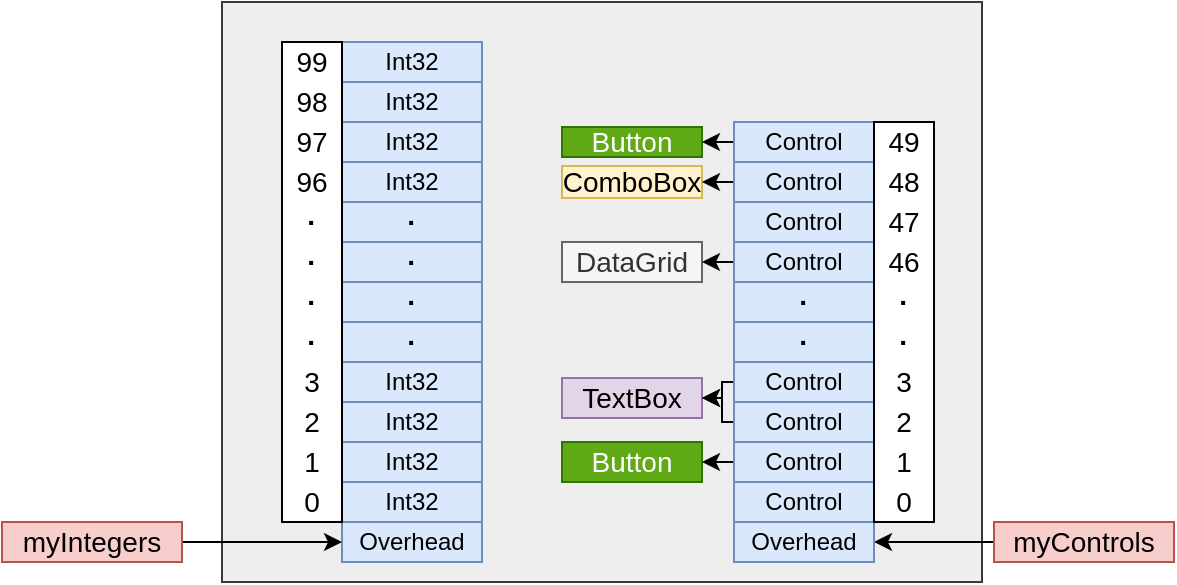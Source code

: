 <mxfile version="13.9.9" type="device"><diagram id="lB4puhARPKfdibFR4kds" name="第 1 页"><mxGraphModel dx="1301" dy="1144" grid="1" gridSize="10" guides="1" tooltips="1" connect="1" arrows="1" fold="1" page="1" pageScale="1" pageWidth="827" pageHeight="1169" math="0" shadow="0"><root><mxCell id="0"/><mxCell id="1" parent="0"/><mxCell id="riMAoDkLu3zK2RT5SRUx-1" value="" style="rounded=0;whiteSpace=wrap;html=1;fillColor=#eeeeee;strokeColor=#36393d;" vertex="1" parent="1"><mxGeometry x="190" y="200" width="380" height="290" as="geometry"/></mxCell><mxCell id="riMAoDkLu3zK2RT5SRUx-2" value="" style="rounded=0;whiteSpace=wrap;html=1;fillColor=#dae8fc;strokeColor=#6c8ebf;" vertex="1" parent="1"><mxGeometry x="250" y="220" width="70" height="260" as="geometry"/></mxCell><mxCell id="riMAoDkLu3zK2RT5SRUx-3" value="Int32" style="rounded=0;whiteSpace=wrap;html=1;fillColor=#dae8fc;strokeColor=#6c8ebf;" vertex="1" parent="1"><mxGeometry x="250" y="220" width="70" height="20" as="geometry"/></mxCell><mxCell id="riMAoDkLu3zK2RT5SRUx-5" value="Int32" style="rounded=0;whiteSpace=wrap;html=1;fillColor=#dae8fc;strokeColor=#6c8ebf;" vertex="1" parent="1"><mxGeometry x="250" y="240" width="70" height="20" as="geometry"/></mxCell><mxCell id="riMAoDkLu3zK2RT5SRUx-6" value="Int32" style="rounded=0;whiteSpace=wrap;html=1;fillColor=#dae8fc;strokeColor=#6c8ebf;" vertex="1" parent="1"><mxGeometry x="250" y="260" width="70" height="20" as="geometry"/></mxCell><mxCell id="riMAoDkLu3zK2RT5SRUx-7" value="Int32" style="rounded=0;whiteSpace=wrap;html=1;fillColor=#dae8fc;strokeColor=#6c8ebf;" vertex="1" parent="1"><mxGeometry x="250" y="280" width="70" height="20" as="geometry"/></mxCell><mxCell id="riMAoDkLu3zK2RT5SRUx-9" value="·" style="rounded=0;whiteSpace=wrap;html=1;fontStyle=1;fontSize=14;fillColor=#dae8fc;strokeColor=#6c8ebf;" vertex="1" parent="1"><mxGeometry x="250" y="300" width="70" height="20" as="geometry"/></mxCell><mxCell id="riMAoDkLu3zK2RT5SRUx-10" value="·" style="rounded=0;whiteSpace=wrap;html=1;fontStyle=1;fontSize=14;fillColor=#dae8fc;strokeColor=#6c8ebf;" vertex="1" parent="1"><mxGeometry x="250" y="320" width="70" height="20" as="geometry"/></mxCell><mxCell id="riMAoDkLu3zK2RT5SRUx-11" value="·" style="rounded=0;whiteSpace=wrap;html=1;fontStyle=1;fontSize=14;fillColor=#dae8fc;strokeColor=#6c8ebf;" vertex="1" parent="1"><mxGeometry x="250" y="340" width="70" height="20" as="geometry"/></mxCell><mxCell id="riMAoDkLu3zK2RT5SRUx-13" value="·" style="rounded=0;whiteSpace=wrap;html=1;fontStyle=1;fontSize=14;fillColor=#dae8fc;strokeColor=#6c8ebf;" vertex="1" parent="1"><mxGeometry x="250" y="360" width="70" height="20" as="geometry"/></mxCell><mxCell id="riMAoDkLu3zK2RT5SRUx-14" value="Int32" style="rounded=0;whiteSpace=wrap;html=1;fillColor=#dae8fc;strokeColor=#6c8ebf;" vertex="1" parent="1"><mxGeometry x="250" y="380" width="70" height="20" as="geometry"/></mxCell><mxCell id="riMAoDkLu3zK2RT5SRUx-15" value="Int32" style="rounded=0;whiteSpace=wrap;html=1;fillColor=#dae8fc;strokeColor=#6c8ebf;" vertex="1" parent="1"><mxGeometry x="250" y="400" width="70" height="20" as="geometry"/></mxCell><mxCell id="riMAoDkLu3zK2RT5SRUx-16" value="Int32" style="rounded=0;whiteSpace=wrap;html=1;fillColor=#dae8fc;strokeColor=#6c8ebf;" vertex="1" parent="1"><mxGeometry x="250" y="420" width="70" height="20" as="geometry"/></mxCell><mxCell id="riMAoDkLu3zK2RT5SRUx-17" value="Int32" style="rounded=0;whiteSpace=wrap;html=1;fillColor=#dae8fc;strokeColor=#6c8ebf;" vertex="1" parent="1"><mxGeometry x="250" y="440" width="70" height="20" as="geometry"/></mxCell><mxCell id="riMAoDkLu3zK2RT5SRUx-18" value="Overhead" style="rounded=0;whiteSpace=wrap;html=1;fillColor=#dae8fc;strokeColor=#6c8ebf;" vertex="1" parent="1"><mxGeometry x="250" y="460" width="70" height="20" as="geometry"/></mxCell><mxCell id="riMAoDkLu3zK2RT5SRUx-19" value="" style="rounded=0;whiteSpace=wrap;html=1;fontSize=14;" vertex="1" parent="1"><mxGeometry x="220" y="220" width="30" height="240" as="geometry"/></mxCell><mxCell id="riMAoDkLu3zK2RT5SRUx-20" value="99" style="text;html=1;strokeColor=none;fillColor=none;align=center;verticalAlign=middle;whiteSpace=wrap;rounded=0;fontSize=14;" vertex="1" parent="1"><mxGeometry x="220" y="220" width="30" height="20" as="geometry"/></mxCell><mxCell id="riMAoDkLu3zK2RT5SRUx-21" value="98" style="text;html=1;strokeColor=none;fillColor=none;align=center;verticalAlign=middle;whiteSpace=wrap;rounded=0;fontSize=14;" vertex="1" parent="1"><mxGeometry x="220" y="240" width="30" height="20" as="geometry"/></mxCell><mxCell id="riMAoDkLu3zK2RT5SRUx-22" value="97" style="text;html=1;strokeColor=none;fillColor=none;align=center;verticalAlign=middle;whiteSpace=wrap;rounded=0;fontSize=14;" vertex="1" parent="1"><mxGeometry x="220" y="260" width="30" height="20" as="geometry"/></mxCell><mxCell id="riMAoDkLu3zK2RT5SRUx-23" value="96" style="text;html=1;strokeColor=none;fillColor=none;align=center;verticalAlign=middle;whiteSpace=wrap;rounded=0;fontSize=14;" vertex="1" parent="1"><mxGeometry x="220" y="280" width="30" height="20" as="geometry"/></mxCell><mxCell id="riMAoDkLu3zK2RT5SRUx-24" value="&lt;span style=&quot;font-weight: 700&quot;&gt;·&lt;/span&gt;" style="text;html=1;strokeColor=none;fillColor=none;align=center;verticalAlign=middle;whiteSpace=wrap;rounded=0;fontSize=14;" vertex="1" parent="1"><mxGeometry x="220" y="300" width="30" height="20" as="geometry"/></mxCell><mxCell id="riMAoDkLu3zK2RT5SRUx-25" value="&lt;span style=&quot;font-weight: 700&quot;&gt;·&lt;/span&gt;" style="text;html=1;strokeColor=none;fillColor=none;align=center;verticalAlign=middle;whiteSpace=wrap;rounded=0;fontSize=14;" vertex="1" parent="1"><mxGeometry x="220" y="320" width="30" height="20" as="geometry"/></mxCell><mxCell id="riMAoDkLu3zK2RT5SRUx-26" value="&lt;span style=&quot;font-weight: 700&quot;&gt;·&lt;/span&gt;" style="text;html=1;strokeColor=none;fillColor=none;align=center;verticalAlign=middle;whiteSpace=wrap;rounded=0;fontSize=14;" vertex="1" parent="1"><mxGeometry x="220" y="340" width="30" height="20" as="geometry"/></mxCell><mxCell id="riMAoDkLu3zK2RT5SRUx-27" value="&lt;span style=&quot;font-weight: 700&quot;&gt;·&lt;/span&gt;" style="text;html=1;strokeColor=none;fillColor=none;align=center;verticalAlign=middle;whiteSpace=wrap;rounded=0;fontSize=14;" vertex="1" parent="1"><mxGeometry x="220" y="360" width="30" height="20" as="geometry"/></mxCell><mxCell id="riMAoDkLu3zK2RT5SRUx-28" value="3" style="text;html=1;strokeColor=none;fillColor=none;align=center;verticalAlign=middle;whiteSpace=wrap;rounded=0;fontSize=14;" vertex="1" parent="1"><mxGeometry x="220" y="380" width="30" height="20" as="geometry"/></mxCell><mxCell id="riMAoDkLu3zK2RT5SRUx-29" value="2" style="text;html=1;strokeColor=none;fillColor=none;align=center;verticalAlign=middle;whiteSpace=wrap;rounded=0;fontSize=14;" vertex="1" parent="1"><mxGeometry x="220" y="400" width="30" height="20" as="geometry"/></mxCell><mxCell id="riMAoDkLu3zK2RT5SRUx-30" value="1" style="text;html=1;strokeColor=none;fillColor=none;align=center;verticalAlign=middle;whiteSpace=wrap;rounded=0;fontSize=14;" vertex="1" parent="1"><mxGeometry x="220" y="420" width="30" height="20" as="geometry"/></mxCell><mxCell id="riMAoDkLu3zK2RT5SRUx-31" value="0" style="text;html=1;strokeColor=none;fillColor=none;align=center;verticalAlign=middle;whiteSpace=wrap;rounded=0;fontSize=14;" vertex="1" parent="1"><mxGeometry x="220" y="440" width="30" height="20" as="geometry"/></mxCell><mxCell id="riMAoDkLu3zK2RT5SRUx-66" style="edgeStyle=orthogonalEdgeStyle;rounded=0;orthogonalLoop=1;jettySize=auto;html=1;entryX=0;entryY=0.5;entryDx=0;entryDy=0;fontSize=14;" edge="1" parent="1" source="riMAoDkLu3zK2RT5SRUx-65" target="riMAoDkLu3zK2RT5SRUx-18"><mxGeometry relative="1" as="geometry"/></mxCell><mxCell id="riMAoDkLu3zK2RT5SRUx-65" value="myIntegers" style="rounded=0;whiteSpace=wrap;html=1;fontSize=14;fillColor=#f8cecc;strokeColor=#b85450;" vertex="1" parent="1"><mxGeometry x="80" y="460" width="90" height="20" as="geometry"/></mxCell><mxCell id="riMAoDkLu3zK2RT5SRUx-68" style="edgeStyle=orthogonalEdgeStyle;rounded=0;orthogonalLoop=1;jettySize=auto;html=1;entryX=1;entryY=0.5;entryDx=0;entryDy=0;fontSize=14;" edge="1" parent="1" source="riMAoDkLu3zK2RT5SRUx-67" target="riMAoDkLu3zK2RT5SRUx-46"><mxGeometry relative="1" as="geometry"/></mxCell><mxCell id="riMAoDkLu3zK2RT5SRUx-67" value="myControls" style="rounded=0;whiteSpace=wrap;html=1;fontSize=14;fillColor=#f8cecc;strokeColor=#b85450;" vertex="1" parent="1"><mxGeometry x="576" y="460" width="90" height="20" as="geometry"/></mxCell><mxCell id="riMAoDkLu3zK2RT5SRUx-69" value="Button" style="rounded=0;whiteSpace=wrap;html=1;fontSize=14;fillColor=#60a917;strokeColor=#2D7600;fontColor=#ffffff;" vertex="1" parent="1"><mxGeometry x="360" y="420" width="70" height="20" as="geometry"/></mxCell><mxCell id="riMAoDkLu3zK2RT5SRUx-70" value="TextBox" style="rounded=0;whiteSpace=wrap;html=1;fontSize=14;fillColor=#e1d5e7;strokeColor=#9673a6;" vertex="1" parent="1"><mxGeometry x="360" y="388" width="70" height="20" as="geometry"/></mxCell><mxCell id="riMAoDkLu3zK2RT5SRUx-71" value="ComboBox" style="rounded=0;whiteSpace=wrap;html=1;fontSize=14;fillColor=#fff2cc;strokeColor=#d6b656;" vertex="1" parent="1"><mxGeometry x="360" y="282" width="70" height="16" as="geometry"/></mxCell><mxCell id="riMAoDkLu3zK2RT5SRUx-73" value="Button" style="rounded=0;whiteSpace=wrap;html=1;fontSize=14;fillColor=#60a917;strokeColor=#2D7600;fontColor=#ffffff;" vertex="1" parent="1"><mxGeometry x="360" y="262.5" width="70" height="15" as="geometry"/></mxCell><mxCell id="riMAoDkLu3zK2RT5SRUx-74" value="DataGrid" style="rounded=0;whiteSpace=wrap;html=1;fontSize=14;fillColor=#f5f5f5;strokeColor=#666666;fontColor=#333333;" vertex="1" parent="1"><mxGeometry x="360" y="320" width="70" height="20" as="geometry"/></mxCell><mxCell id="riMAoDkLu3zK2RT5SRUx-33" value="" style="rounded=0;whiteSpace=wrap;html=1;fillColor=#dae8fc;strokeColor=#6c8ebf;" vertex="1" parent="1"><mxGeometry x="446" y="260" width="70" height="220" as="geometry"/></mxCell><mxCell id="riMAoDkLu3zK2RT5SRUx-75" style="edgeStyle=orthogonalEdgeStyle;rounded=0;orthogonalLoop=1;jettySize=auto;html=1;entryX=1;entryY=0.5;entryDx=0;entryDy=0;fontSize=14;" edge="1" parent="1" source="riMAoDkLu3zK2RT5SRUx-34" target="riMAoDkLu3zK2RT5SRUx-73"><mxGeometry relative="1" as="geometry"><Array as="points"><mxPoint x="450" y="270"/><mxPoint x="450" y="270"/></Array></mxGeometry></mxCell><mxCell id="riMAoDkLu3zK2RT5SRUx-34" value="Control" style="rounded=0;whiteSpace=wrap;html=1;fillColor=#dae8fc;strokeColor=#6c8ebf;" vertex="1" parent="1"><mxGeometry x="446" y="260" width="70" height="20" as="geometry"/></mxCell><mxCell id="riMAoDkLu3zK2RT5SRUx-76" style="edgeStyle=orthogonalEdgeStyle;rounded=0;orthogonalLoop=1;jettySize=auto;html=1;fontSize=14;entryX=1;entryY=0.5;entryDx=0;entryDy=0;" edge="1" parent="1" source="riMAoDkLu3zK2RT5SRUx-35" target="riMAoDkLu3zK2RT5SRUx-71"><mxGeometry relative="1" as="geometry"><mxPoint x="430" y="295" as="targetPoint"/><Array as="points"><mxPoint x="440" y="290"/><mxPoint x="440" y="290"/></Array></mxGeometry></mxCell><mxCell id="riMAoDkLu3zK2RT5SRUx-35" value="Control" style="rounded=0;whiteSpace=wrap;html=1;fillColor=#dae8fc;strokeColor=#6c8ebf;" vertex="1" parent="1"><mxGeometry x="446" y="280" width="70" height="20" as="geometry"/></mxCell><mxCell id="riMAoDkLu3zK2RT5SRUx-36" value="Control" style="rounded=0;whiteSpace=wrap;html=1;fillColor=#dae8fc;strokeColor=#6c8ebf;" vertex="1" parent="1"><mxGeometry x="446" y="300" width="70" height="20" as="geometry"/></mxCell><mxCell id="riMAoDkLu3zK2RT5SRUx-77" style="edgeStyle=orthogonalEdgeStyle;rounded=0;orthogonalLoop=1;jettySize=auto;html=1;entryX=1;entryY=0.5;entryDx=0;entryDy=0;fontSize=14;" edge="1" parent="1" source="riMAoDkLu3zK2RT5SRUx-37" target="riMAoDkLu3zK2RT5SRUx-74"><mxGeometry relative="1" as="geometry"><Array as="points"><mxPoint x="450" y="330"/><mxPoint x="450" y="330"/></Array></mxGeometry></mxCell><mxCell id="riMAoDkLu3zK2RT5SRUx-37" value="Control" style="rounded=0;whiteSpace=wrap;html=1;fillColor=#dae8fc;strokeColor=#6c8ebf;" vertex="1" parent="1"><mxGeometry x="446" y="320" width="70" height="20" as="geometry"/></mxCell><mxCell id="riMAoDkLu3zK2RT5SRUx-38" value="·" style="rounded=0;whiteSpace=wrap;html=1;fontStyle=1;fontSize=14;fillColor=#dae8fc;strokeColor=#6c8ebf;" vertex="1" parent="1"><mxGeometry x="446" y="340" width="70" height="20" as="geometry"/></mxCell><mxCell id="riMAoDkLu3zK2RT5SRUx-39" value="·" style="rounded=0;whiteSpace=wrap;html=1;fontStyle=1;fontSize=14;fillColor=#dae8fc;strokeColor=#6c8ebf;" vertex="1" parent="1"><mxGeometry x="446" y="360" width="70" height="20" as="geometry"/></mxCell><mxCell id="riMAoDkLu3zK2RT5SRUx-78" style="edgeStyle=orthogonalEdgeStyle;rounded=0;orthogonalLoop=1;jettySize=auto;html=1;entryX=1;entryY=0.5;entryDx=0;entryDy=0;fontSize=14;" edge="1" parent="1" source="riMAoDkLu3zK2RT5SRUx-42" target="riMAoDkLu3zK2RT5SRUx-70"><mxGeometry relative="1" as="geometry"><Array as="points"><mxPoint x="440" y="390"/><mxPoint x="440" y="398"/></Array></mxGeometry></mxCell><mxCell id="riMAoDkLu3zK2RT5SRUx-42" value="Control" style="rounded=0;whiteSpace=wrap;html=1;fillColor=#dae8fc;strokeColor=#6c8ebf;" vertex="1" parent="1"><mxGeometry x="446" y="380" width="70" height="20" as="geometry"/></mxCell><mxCell id="riMAoDkLu3zK2RT5SRUx-79" style="edgeStyle=orthogonalEdgeStyle;rounded=0;orthogonalLoop=1;jettySize=auto;html=1;entryX=1;entryY=0.5;entryDx=0;entryDy=0;fontSize=14;" edge="1" parent="1" source="riMAoDkLu3zK2RT5SRUx-43" target="riMAoDkLu3zK2RT5SRUx-70"><mxGeometry relative="1" as="geometry"><Array as="points"><mxPoint x="440" y="410"/><mxPoint x="440" y="398"/></Array></mxGeometry></mxCell><mxCell id="riMAoDkLu3zK2RT5SRUx-43" value="Control" style="rounded=0;whiteSpace=wrap;html=1;fillColor=#dae8fc;strokeColor=#6c8ebf;" vertex="1" parent="1"><mxGeometry x="446" y="400" width="70" height="20" as="geometry"/></mxCell><mxCell id="riMAoDkLu3zK2RT5SRUx-80" style="edgeStyle=orthogonalEdgeStyle;rounded=0;orthogonalLoop=1;jettySize=auto;html=1;entryX=1;entryY=0.5;entryDx=0;entryDy=0;fontSize=14;" edge="1" parent="1" source="riMAoDkLu3zK2RT5SRUx-44" target="riMAoDkLu3zK2RT5SRUx-69"><mxGeometry relative="1" as="geometry"><Array as="points"><mxPoint x="450" y="430"/><mxPoint x="450" y="430"/></Array></mxGeometry></mxCell><mxCell id="riMAoDkLu3zK2RT5SRUx-44" value="Control" style="rounded=0;whiteSpace=wrap;html=1;fillColor=#dae8fc;strokeColor=#6c8ebf;" vertex="1" parent="1"><mxGeometry x="446" y="420" width="70" height="20" as="geometry"/></mxCell><mxCell id="riMAoDkLu3zK2RT5SRUx-45" value="Control" style="rounded=0;whiteSpace=wrap;html=1;fillColor=#dae8fc;strokeColor=#6c8ebf;" vertex="1" parent="1"><mxGeometry x="446" y="440" width="70" height="20" as="geometry"/></mxCell><mxCell id="riMAoDkLu3zK2RT5SRUx-46" value="Overhead" style="rounded=0;whiteSpace=wrap;html=1;fillColor=#dae8fc;strokeColor=#6c8ebf;" vertex="1" parent="1"><mxGeometry x="446" y="460" width="70" height="20" as="geometry"/></mxCell><mxCell id="riMAoDkLu3zK2RT5SRUx-48" value="" style="rounded=0;whiteSpace=wrap;html=1;fontSize=14;" vertex="1" parent="1"><mxGeometry x="516" y="260" width="30" height="200" as="geometry"/></mxCell><mxCell id="riMAoDkLu3zK2RT5SRUx-49" value="49" style="text;html=1;strokeColor=none;fillColor=none;align=center;verticalAlign=middle;whiteSpace=wrap;rounded=0;fontSize=14;" vertex="1" parent="1"><mxGeometry x="516" y="260" width="30" height="20" as="geometry"/></mxCell><mxCell id="riMAoDkLu3zK2RT5SRUx-50" value="48" style="text;html=1;strokeColor=none;fillColor=none;align=center;verticalAlign=middle;whiteSpace=wrap;rounded=0;fontSize=14;" vertex="1" parent="1"><mxGeometry x="516" y="280" width="30" height="20" as="geometry"/></mxCell><mxCell id="riMAoDkLu3zK2RT5SRUx-51" value="47" style="text;html=1;strokeColor=none;fillColor=none;align=center;verticalAlign=middle;whiteSpace=wrap;rounded=0;fontSize=14;" vertex="1" parent="1"><mxGeometry x="516" y="300" width="30" height="20" as="geometry"/></mxCell><mxCell id="riMAoDkLu3zK2RT5SRUx-52" value="46" style="text;html=1;strokeColor=none;fillColor=none;align=center;verticalAlign=middle;whiteSpace=wrap;rounded=0;fontSize=14;" vertex="1" parent="1"><mxGeometry x="516" y="320" width="30" height="20" as="geometry"/></mxCell><mxCell id="riMAoDkLu3zK2RT5SRUx-53" value="&lt;span style=&quot;font-weight: 700&quot;&gt;·&lt;/span&gt;" style="text;html=1;strokeColor=none;fillColor=none;align=center;verticalAlign=middle;whiteSpace=wrap;rounded=0;fontSize=14;" vertex="1" parent="1"><mxGeometry x="516" y="340" width="30" height="20" as="geometry"/></mxCell><mxCell id="riMAoDkLu3zK2RT5SRUx-54" value="&lt;span style=&quot;font-weight: 700&quot;&gt;·&lt;/span&gt;" style="text;html=1;strokeColor=none;fillColor=none;align=center;verticalAlign=middle;whiteSpace=wrap;rounded=0;fontSize=14;" vertex="1" parent="1"><mxGeometry x="516" y="360" width="30" height="20" as="geometry"/></mxCell><mxCell id="riMAoDkLu3zK2RT5SRUx-57" value="3" style="text;html=1;strokeColor=none;fillColor=none;align=center;verticalAlign=middle;whiteSpace=wrap;rounded=0;fontSize=14;" vertex="1" parent="1"><mxGeometry x="516" y="380" width="30" height="20" as="geometry"/></mxCell><mxCell id="riMAoDkLu3zK2RT5SRUx-58" value="2" style="text;html=1;strokeColor=none;fillColor=none;align=center;verticalAlign=middle;whiteSpace=wrap;rounded=0;fontSize=14;" vertex="1" parent="1"><mxGeometry x="516" y="400" width="30" height="20" as="geometry"/></mxCell><mxCell id="riMAoDkLu3zK2RT5SRUx-59" value="1" style="text;html=1;strokeColor=none;fillColor=none;align=center;verticalAlign=middle;whiteSpace=wrap;rounded=0;fontSize=14;" vertex="1" parent="1"><mxGeometry x="516" y="420" width="30" height="20" as="geometry"/></mxCell><mxCell id="riMAoDkLu3zK2RT5SRUx-60" value="0" style="text;html=1;strokeColor=none;fillColor=none;align=center;verticalAlign=middle;whiteSpace=wrap;rounded=0;fontSize=14;" vertex="1" parent="1"><mxGeometry x="516" y="440" width="30" height="20" as="geometry"/></mxCell></root></mxGraphModel></diagram></mxfile>